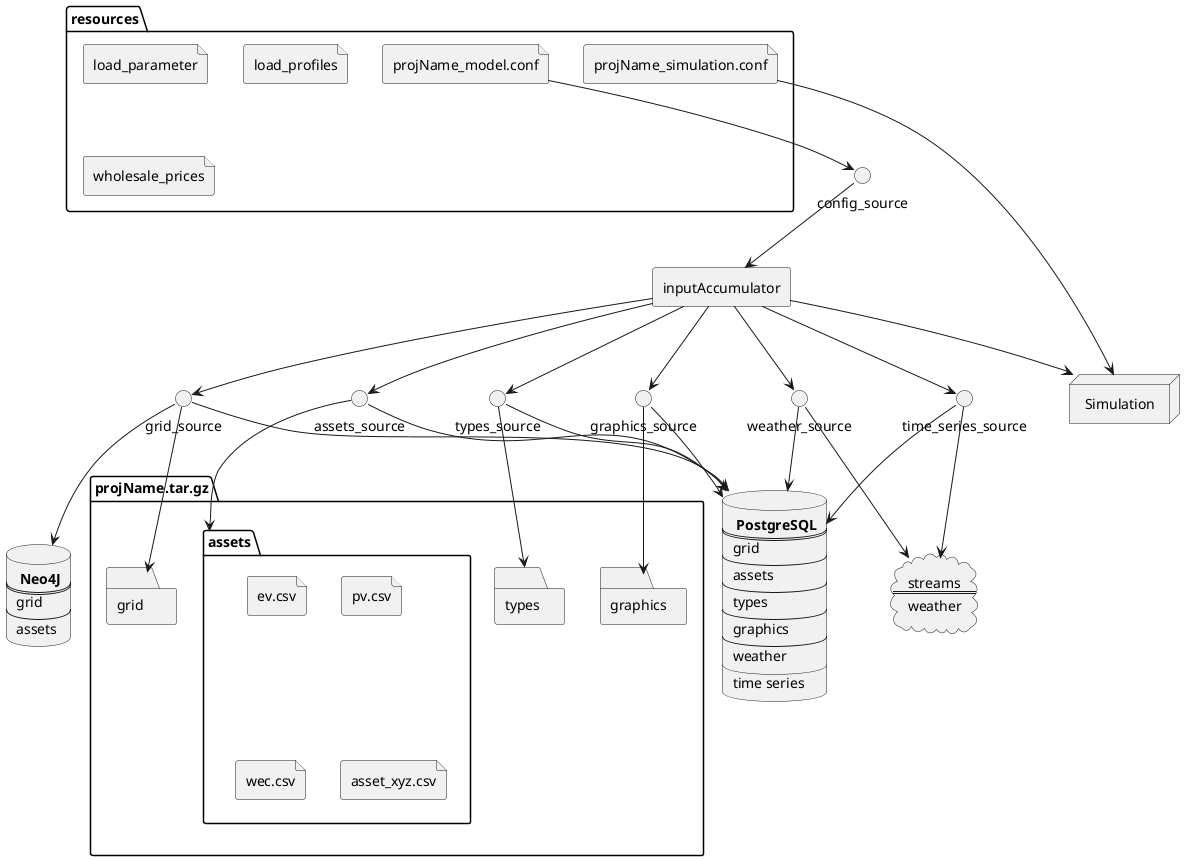 @startuml
database psql [
    <b> PostgreSQL
    ==
    grid
    --
    assets
    --
    types
    --
    graphics
    --
    weather
    __
    time series
]
database neo4j [
    <b> Neo4J
    ==
    grid
    --
    assets
]
folder projName.tar.gz {
folder assets {
file ev.csv
file pv.csv
file wec.csv
file asset_xyz.csv
}
folder grid
folder types
folder graphics
}
folder resources {
file projName_model.conf
file projName_simulation.conf
file load_parameter
file load_profiles
file wholesale_prices
}
cloud streams [
streams
==
weather
]
interface grid_source
interface assets_source
interface types_source
interface graphics_source
interface weather_source
interface time_series_source
interface config_source
agent inputAccumulator
node "Simulation"

grid_source --> psql
grid_source --> neo4j
grid_source --> grid

assets_source --> psql
assets_source --> assets

types_source --> psql
types_source --> types

graphics_source --> psql
graphics_source --> graphics

weather_source --> psql
weather_source --> streams

time_series_source --> psql
time_series_source --> streams

config_source --> inputAccumulator

inputAccumulator --> grid_source
inputAccumulator --> assets_source
inputAccumulator --> types_source
inputAccumulator --> graphics_source
inputAccumulator --> weather_source
inputAccumulator --> time_series_source

projName_model.conf --> config_source

projName_simulation.conf --> Simulation

inputAccumulator --> Simulation

@enduml